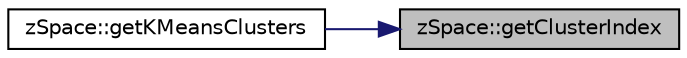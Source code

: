 digraph "zSpace::getClusterIndex"
{
 // LATEX_PDF_SIZE
  edge [fontname="Helvetica",fontsize="10",labelfontname="Helvetica",labelfontsize="10"];
  node [fontname="Helvetica",fontsize="10",shape=record];
  rankdir="RL";
  Node5 [label="zSpace::getClusterIndex",height=0.2,width=0.4,color="black", fillcolor="grey75", style="filled", fontcolor="black",tooltip="This method computes the cluster index based on the least euclidean distance between input data point..."];
  Node5 -> Node6 [dir="back",color="midnightblue",fontsize="10",style="solid",fontname="Helvetica"];
  Node6 [label="zSpace::getKMeansClusters",height=0.2,width=0.4,color="black", fillcolor="white", style="filled",URL="$group___k-_means.html#gad1435e015c88a6c920f54d0a7872df7a",tooltip="This method computes classify the input data into input number of clusters using the K-Means Algorith..."];
}

